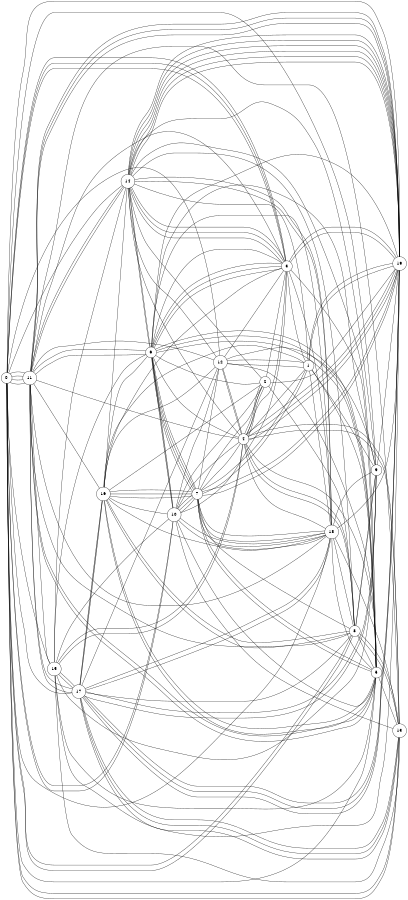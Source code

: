 graph unix {
	graph [ dpi = 300 ];
	node [shape=circle];
	size="6,6";
	rankdir="LR";

	"0" -- "11"
	"0" -- "14"
	"0" -- "12"
	"0" -- "13"
	"0" -- "11"
	"0" -- "3"
	"0" -- "8"
	"0" -- "13"
	"0" -- "11"
	"0" -- "3"
	"0" -- "19"
	"1" -- "5"
	"1" -- "12"
	"1" -- "18"
	"1" -- "4"
	"1" -- "14"
	"1" -- "7"
	"2" -- "16"
	"2" -- "6"
	"2" -- "3"
	"2" -- "4"
	"2" -- "10"
	"2" -- "14"
	"2" -- "4"
	"3" -- "0"
	"3" -- "16"
	"3" -- "1"
	"3" -- "19"
	"3" -- "6"
	"3" -- "10"
	"4" -- "2"
	"4" -- "12"
	"4" -- "8"
	"4" -- "6"
	"4" -- "13"
	"4" -- "11"
	"4" -- "10"
	"4" -- "15"
	"4" -- "13"
	"4" -- "3"
	"4" -- "14"
	"4" -- "15"
	"5" -- "18"
	"5" -- "16"
	"5" -- "11"
	"5" -- "14"
	"5" -- "3"
	"5" -- "7"
	"5" -- "6"
	"5" -- "10"
	"5" -- "0"
	"5" -- "6"
	"5" -- "13"
	"5" -- "4"
	"5" -- "6"
	"6" -- "10"
	"6" -- "11"
	"6" -- "14"
	"6" -- "3"
	"6" -- "10"
	"6" -- "7"
	"6" -- "3"
	"6" -- "11"
	"6" -- "7"
	"6" -- "3"
	"6" -- "19"
	"6" -- "15"
	"7" -- "8"
	"7" -- "1"
	"7" -- "5"
	"7" -- "10"
	"7" -- "2"
	"7" -- "16"
	"7" -- "6"
	"7" -- "6"
	"7" -- "18"
	"7" -- "16"
	"7" -- "4"
	"7" -- "12"
	"7" -- "10"
	"7" -- "16"
	"8" -- "14"
	"8" -- "9"
	"8" -- "11"
	"8" -- "9"
	"8" -- "0"
	"8" -- "4"
	"8" -- "5"
	"8" -- "2"
	"8" -- "13"
	"9" -- "6"
	"9" -- "17"
	"9" -- "12"
	"9" -- "19"
	"9" -- "17"
	"9" -- "14"
	"9" -- "0"
	"9" -- "1"
	"9" -- "18"
	"10" -- "0"
	"10" -- "15"
	"10" -- "16"
	"10" -- "0"
	"10" -- "7"
	"10" -- "6"
	"11" -- "0"
	"11" -- "18"
	"11" -- "3"
	"11" -- "5"
	"11" -- "19"
	"11" -- "12"
	"11" -- "15"
	"11" -- "16"
	"12" -- "5"
	"12" -- "3"
	"12" -- "10"
	"12" -- "4"
	"12" -- "1"
	"12" -- "14"
	"13" -- "17"
	"13" -- "18"
	"13" -- "15"
	"13" -- "10"
	"13" -- "11"
	"13" -- "8"
	"14" -- "11"
	"14" -- "3"
	"14" -- "11"
	"14" -- "15"
	"14" -- "6"
	"14" -- "3"
	"14" -- "19"
	"14" -- "18"
	"14" -- "18"
	"14" -- "3"
	"15" -- "9"
	"15" -- "17"
	"15" -- "5"
	"15" -- "0"
	"15" -- "19"
	"16" -- "5"
	"16" -- "14"
	"16" -- "8"
	"16" -- "12"
	"16" -- "6"
	"16" -- "8"
	"16" -- "18"
	"16" -- "1"
	"17" -- "13"
	"17" -- "8"
	"17" -- "0"
	"17" -- "16"
	"17" -- "11"
	"17" -- "11"
	"17" -- "16"
	"17" -- "15"
	"17" -- "12"
	"17" -- "18"
	"17" -- "16"
	"17" -- "13"
	"18" -- "10"
	"18" -- "10"
	"18" -- "17"
	"18" -- "4"
	"18" -- "7"
	"18" -- "6"
	"18" -- "7"
	"18" -- "0"
	"18" -- "3"
	"18" -- "8"
	"18" -- "19"
	"19" -- "14"
	"19" -- "4"
	"19" -- "7"
	"19" -- "17"
	"19" -- "14"
	"19" -- "17"
	"19" -- "3"
	"19" -- "4"
	"19" -- "7"
	"19" -- "2"
	"19" -- "1"
	"19" -- "1"
	"19" -- "14"
	"19" -- "4"
	"19" -- "14"
	"19" -- "17"
	"19" -- "11"
	"19" -- "11"
	"19" -- "14"
}

